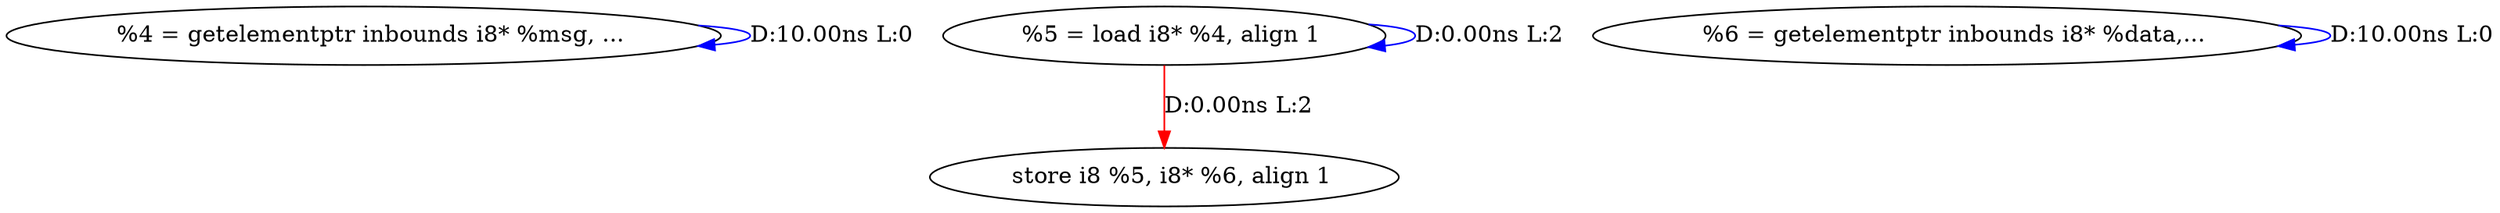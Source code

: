digraph {
Node0x36e9190[label="  %4 = getelementptr inbounds i8* %msg, ..."];
Node0x36e9190 -> Node0x36e9190[label="D:10.00ns L:0",color=blue];
Node0x36e9330[label="  %5 = load i8* %4, align 1"];
Node0x36e9330 -> Node0x36e9330[label="D:0.00ns L:2",color=blue];
Node0x36e94f0[label="  store i8 %5, i8* %6, align 1"];
Node0x36e9330 -> Node0x36e94f0[label="D:0.00ns L:2",color=red];
Node0x36e9410[label="  %6 = getelementptr inbounds i8* %data,..."];
Node0x36e9410 -> Node0x36e9410[label="D:10.00ns L:0",color=blue];
}
